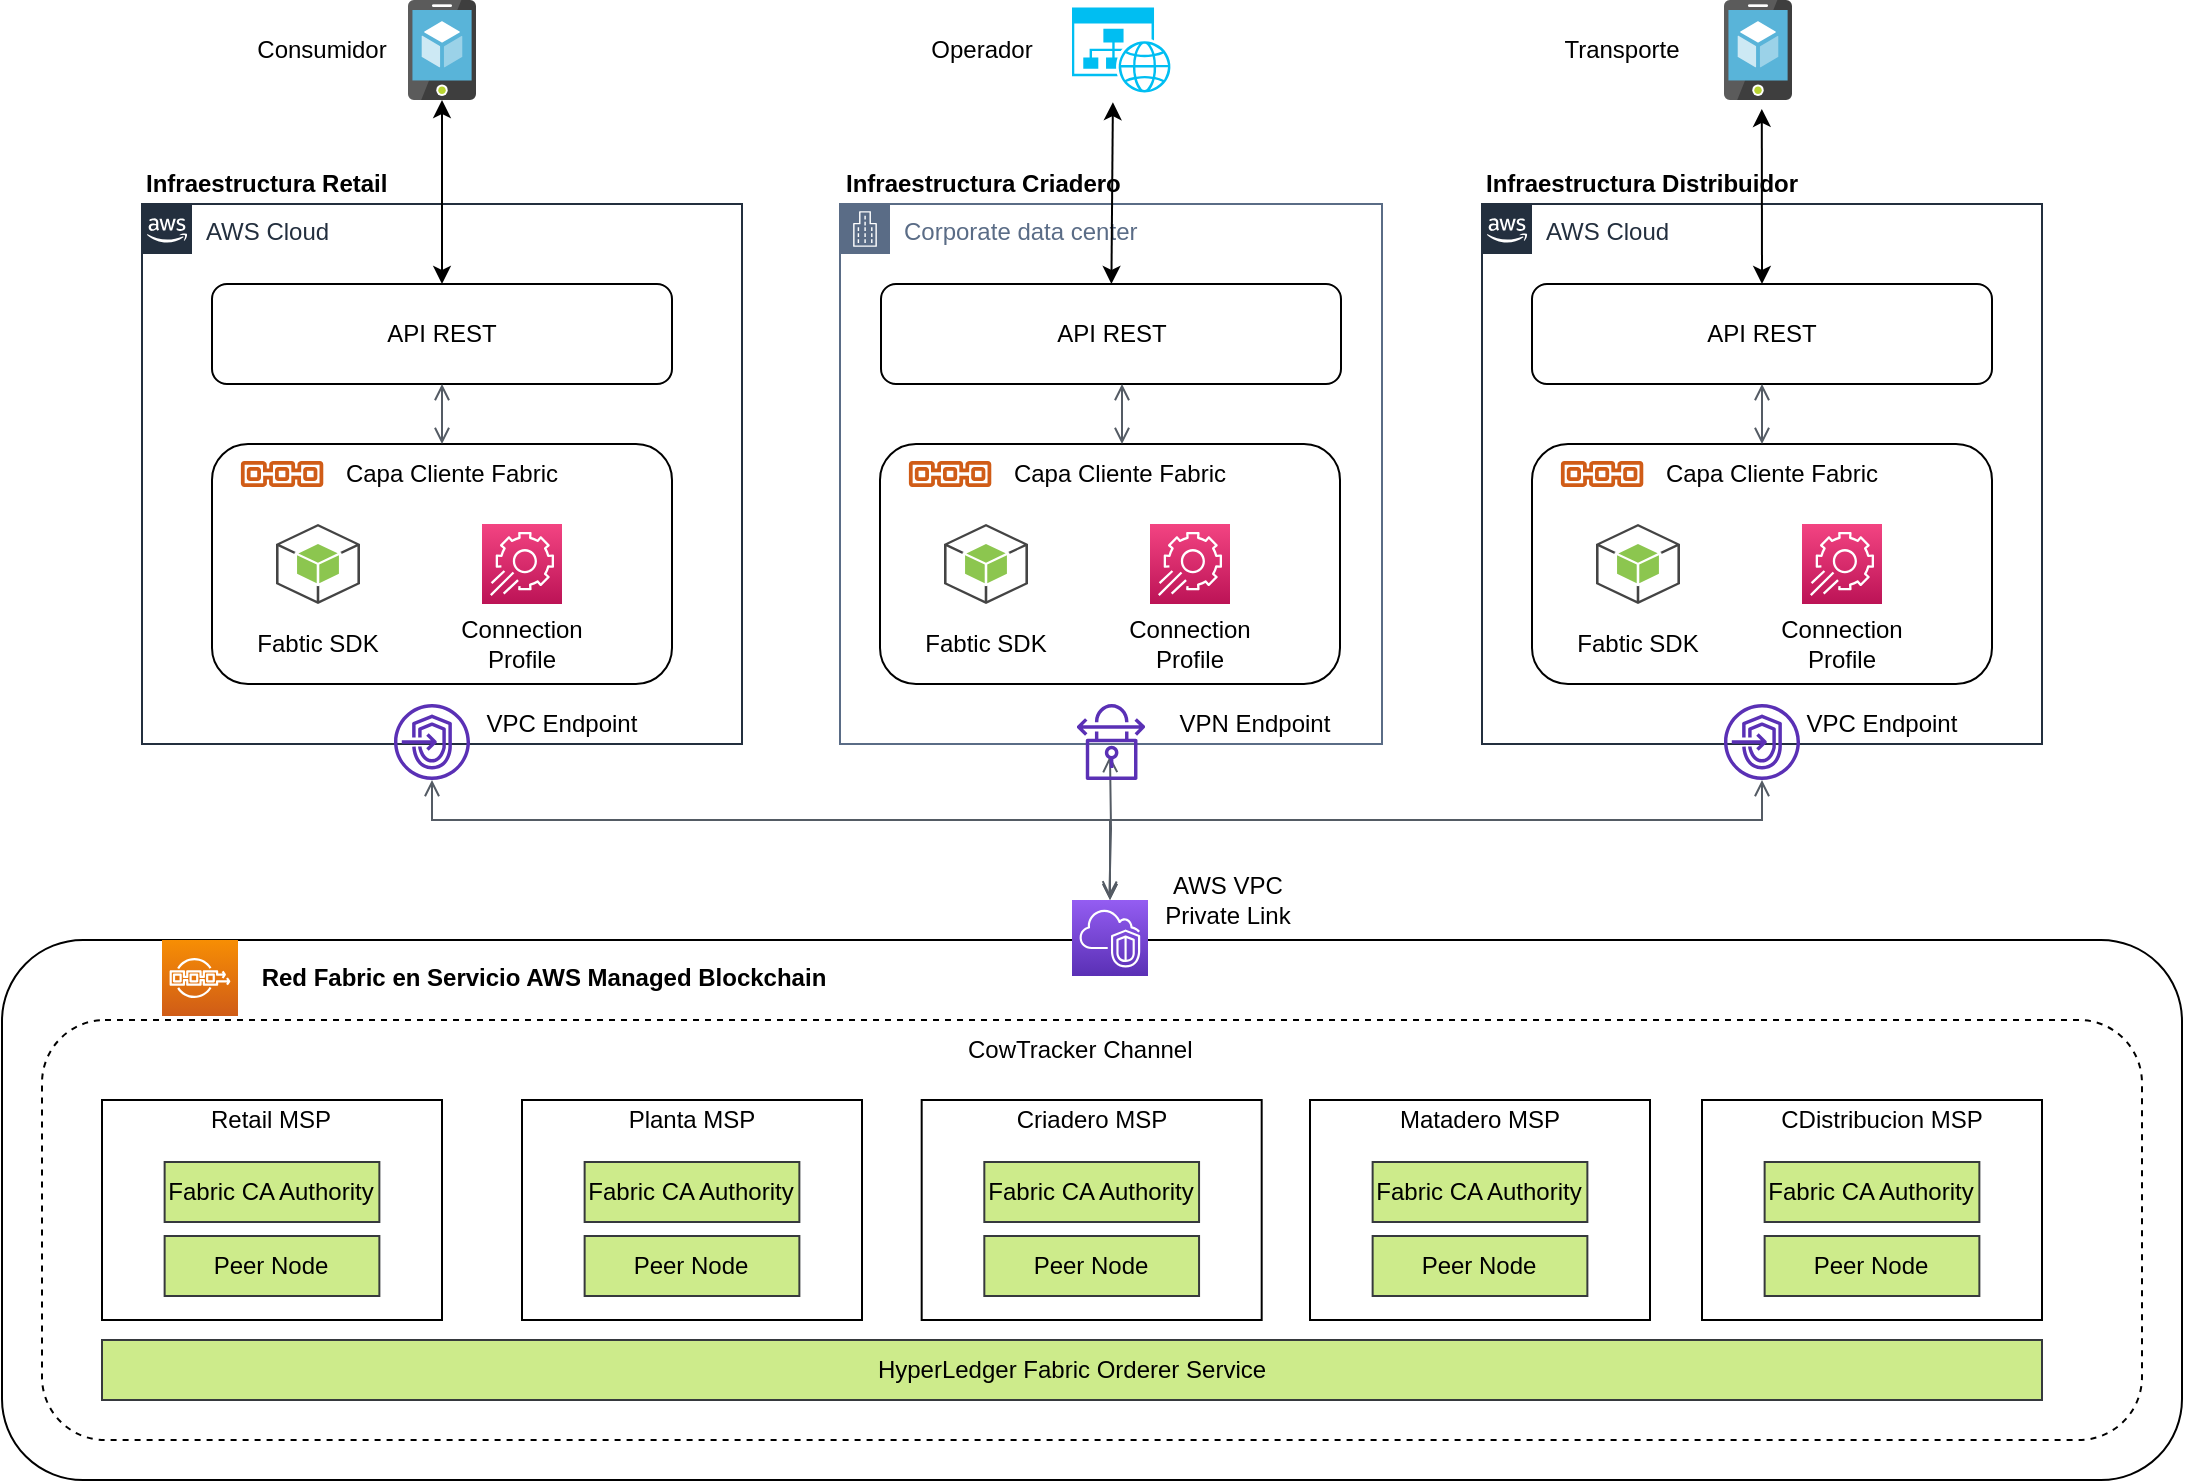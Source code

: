 <mxfile version="13.11.0" type="github" pages="2">
  <diagram id="HzLn4FYFpN_FvYp7WBm2" name="Arquitectura General">
    <mxGraphModel dx="1570" dy="1045" grid="1" gridSize="10" guides="1" tooltips="1" connect="1" arrows="1" fold="1" page="1" pageScale="1" pageWidth="1169" pageHeight="827" math="0" shadow="0">
      <root>
        <mxCell id="0" />
        <mxCell id="1" parent="0" />
        <mxCell id="-Fwa0vPbUQEvVlFkUtLG-30" value="AWS Cloud" style="points=[[0,0],[0.25,0],[0.5,0],[0.75,0],[1,0],[1,0.25],[1,0.5],[1,0.75],[1,1],[0.75,1],[0.5,1],[0.25,1],[0,1],[0,0.75],[0,0.5],[0,0.25]];outlineConnect=0;gradientColor=none;html=1;whiteSpace=wrap;fontSize=12;fontStyle=0;shape=mxgraph.aws4.group;grIcon=mxgraph.aws4.group_aws_cloud_alt;strokeColor=#232F3E;fillColor=none;verticalAlign=top;align=left;spacingLeft=30;fontColor=#232F3E;dashed=0;" parent="1" vertex="1">
          <mxGeometry x="110" y="112" width="300" height="270" as="geometry" />
        </mxCell>
        <mxCell id="-Fwa0vPbUQEvVlFkUtLG-2" value="" style="rounded=1;whiteSpace=wrap;html=1;" parent="1" vertex="1">
          <mxGeometry x="40" y="480" width="1090" height="270" as="geometry" />
        </mxCell>
        <mxCell id="-Fwa0vPbUQEvVlFkUtLG-1" value="" style="outlineConnect=0;fontColor=#232F3E;gradientColor=#F78E04;gradientDirection=north;fillColor=#D05C17;strokeColor=#ffffff;dashed=0;verticalLabelPosition=bottom;verticalAlign=top;align=center;html=1;fontSize=12;fontStyle=0;aspect=fixed;shape=mxgraph.aws4.resourceIcon;resIcon=mxgraph.aws4.managed_blockchain;" parent="1" vertex="1">
          <mxGeometry x="120" y="480" width="38" height="38" as="geometry" />
        </mxCell>
        <mxCell id="-Fwa0vPbUQEvVlFkUtLG-3" value="Red Fabric en Servicio AWS Managed Blockchain" style="text;html=1;strokeColor=none;fillColor=none;align=center;verticalAlign=middle;whiteSpace=wrap;rounded=0;fontStyle=1" parent="1" vertex="1">
          <mxGeometry x="150" y="489" width="322" height="20" as="geometry" />
        </mxCell>
        <mxCell id="-Fwa0vPbUQEvVlFkUtLG-4" value="" style="rounded=1;whiteSpace=wrap;html=1;dashed=1;" parent="1" vertex="1">
          <mxGeometry x="60" y="520" width="1050" height="210" as="geometry" />
        </mxCell>
        <mxCell id="-Fwa0vPbUQEvVlFkUtLG-5" value="CowTracker Channel" style="text;html=1;strokeColor=none;fillColor=none;align=left;verticalAlign=middle;whiteSpace=wrap;rounded=0;dashed=1;" parent="1" vertex="1">
          <mxGeometry x="521" y="525" width="149" height="20" as="geometry" />
        </mxCell>
        <mxCell id="-Fwa0vPbUQEvVlFkUtLG-11" value="" style="group" parent="1" vertex="1" connectable="0">
          <mxGeometry x="90" y="560" width="170" height="110" as="geometry" />
        </mxCell>
        <mxCell id="-Fwa0vPbUQEvVlFkUtLG-6" value="" style="rounded=0;whiteSpace=wrap;html=1;align=left;" parent="-Fwa0vPbUQEvVlFkUtLG-11" vertex="1">
          <mxGeometry width="170" height="110" as="geometry" />
        </mxCell>
        <mxCell id="-Fwa0vPbUQEvVlFkUtLG-7" value="Retail MSP" style="text;html=1;strokeColor=none;fillColor=none;align=center;verticalAlign=middle;whiteSpace=wrap;rounded=0;" parent="-Fwa0vPbUQEvVlFkUtLG-11" vertex="1">
          <mxGeometry x="51.447" width="67.105" height="20" as="geometry" />
        </mxCell>
        <mxCell id="-Fwa0vPbUQEvVlFkUtLG-8" value="Fabric CA Authority" style="rounded=0;whiteSpace=wrap;html=1;align=center;fillColor=#cdeb8b;strokeColor=#36393d;" parent="-Fwa0vPbUQEvVlFkUtLG-11" vertex="1">
          <mxGeometry x="31.316" y="31" width="107.368" height="30" as="geometry" />
        </mxCell>
        <mxCell id="-Fwa0vPbUQEvVlFkUtLG-9" value="Peer Node" style="rounded=0;whiteSpace=wrap;html=1;align=center;fillColor=#cdeb8b;strokeColor=#36393d;" parent="-Fwa0vPbUQEvVlFkUtLG-11" vertex="1">
          <mxGeometry x="31.316" y="68" width="107.368" height="30" as="geometry" />
        </mxCell>
        <mxCell id="-Fwa0vPbUQEvVlFkUtLG-13" value="" style="group" parent="1" vertex="1" connectable="0">
          <mxGeometry x="300" y="560" width="170" height="110" as="geometry" />
        </mxCell>
        <mxCell id="-Fwa0vPbUQEvVlFkUtLG-14" value="" style="rounded=0;whiteSpace=wrap;html=1;align=left;" parent="-Fwa0vPbUQEvVlFkUtLG-13" vertex="1">
          <mxGeometry width="170" height="110" as="geometry" />
        </mxCell>
        <mxCell id="-Fwa0vPbUQEvVlFkUtLG-15" value="Planta MSP" style="text;html=1;strokeColor=none;fillColor=none;align=center;verticalAlign=middle;whiteSpace=wrap;rounded=0;" parent="-Fwa0vPbUQEvVlFkUtLG-13" vertex="1">
          <mxGeometry x="39.145" width="91.711" height="20" as="geometry" />
        </mxCell>
        <mxCell id="-Fwa0vPbUQEvVlFkUtLG-16" value="Fabric CA Authority" style="rounded=0;whiteSpace=wrap;html=1;align=center;fillColor=#cdeb8b;strokeColor=#36393d;" parent="-Fwa0vPbUQEvVlFkUtLG-13" vertex="1">
          <mxGeometry x="31.316" y="31" width="107.368" height="30" as="geometry" />
        </mxCell>
        <mxCell id="-Fwa0vPbUQEvVlFkUtLG-17" value="Peer Node" style="rounded=0;whiteSpace=wrap;html=1;align=center;fillColor=#cdeb8b;strokeColor=#36393d;" parent="-Fwa0vPbUQEvVlFkUtLG-13" vertex="1">
          <mxGeometry x="31.316" y="68" width="107.368" height="30" as="geometry" />
        </mxCell>
        <mxCell id="-Fwa0vPbUQEvVlFkUtLG-18" value="" style="group" parent="1" vertex="1" connectable="0">
          <mxGeometry x="660" y="560" width="170" height="110" as="geometry" />
        </mxCell>
        <mxCell id="-Fwa0vPbUQEvVlFkUtLG-19" value="" style="rounded=0;whiteSpace=wrap;html=1;align=left;" parent="-Fwa0vPbUQEvVlFkUtLG-18" vertex="1">
          <mxGeometry x="34" width="170" height="110" as="geometry" />
        </mxCell>
        <mxCell id="-Fwa0vPbUQEvVlFkUtLG-20" value="Matadero MSP" style="text;html=1;strokeColor=none;fillColor=none;align=center;verticalAlign=middle;whiteSpace=wrap;rounded=0;" parent="-Fwa0vPbUQEvVlFkUtLG-18" vertex="1">
          <mxGeometry x="73.145" width="91.711" height="20" as="geometry" />
        </mxCell>
        <mxCell id="-Fwa0vPbUQEvVlFkUtLG-21" value="Fabric CA Authority" style="rounded=0;whiteSpace=wrap;html=1;align=center;fillColor=#cdeb8b;strokeColor=#36393d;" parent="-Fwa0vPbUQEvVlFkUtLG-18" vertex="1">
          <mxGeometry x="65.316" y="31" width="107.368" height="30" as="geometry" />
        </mxCell>
        <mxCell id="-Fwa0vPbUQEvVlFkUtLG-22" value="Peer Node" style="rounded=0;whiteSpace=wrap;html=1;align=center;fillColor=#cdeb8b;strokeColor=#36393d;" parent="-Fwa0vPbUQEvVlFkUtLG-18" vertex="1">
          <mxGeometry x="65.316" y="68" width="107.368" height="30" as="geometry" />
        </mxCell>
        <mxCell id="s21eSt1wn9aEw8yrep5h-1" value="" style="group" vertex="1" connectable="0" parent="-Fwa0vPbUQEvVlFkUtLG-18">
          <mxGeometry x="-160.158" width="170" height="110" as="geometry" />
        </mxCell>
        <mxCell id="s21eSt1wn9aEw8yrep5h-2" value="" style="rounded=0;whiteSpace=wrap;html=1;align=left;" vertex="1" parent="s21eSt1wn9aEw8yrep5h-1">
          <mxGeometry width="170" height="110" as="geometry" />
        </mxCell>
        <mxCell id="s21eSt1wn9aEw8yrep5h-3" value="Criadero MSP" style="text;html=1;strokeColor=none;fillColor=none;align=center;verticalAlign=middle;whiteSpace=wrap;rounded=0;" vertex="1" parent="s21eSt1wn9aEw8yrep5h-1">
          <mxGeometry x="39.145" width="91.711" height="20" as="geometry" />
        </mxCell>
        <mxCell id="s21eSt1wn9aEw8yrep5h-4" value="Fabric CA Authority" style="rounded=0;whiteSpace=wrap;html=1;align=center;fillColor=#cdeb8b;strokeColor=#36393d;" vertex="1" parent="s21eSt1wn9aEw8yrep5h-1">
          <mxGeometry x="31.316" y="31" width="107.368" height="30" as="geometry" />
        </mxCell>
        <mxCell id="s21eSt1wn9aEw8yrep5h-5" value="Peer Node" style="rounded=0;whiteSpace=wrap;html=1;align=center;fillColor=#cdeb8b;strokeColor=#36393d;" vertex="1" parent="s21eSt1wn9aEw8yrep5h-1">
          <mxGeometry x="31.316" y="68" width="107.368" height="30" as="geometry" />
        </mxCell>
        <mxCell id="-Fwa0vPbUQEvVlFkUtLG-23" value="HyperLedger Fabric Orderer Service" style="rounded=0;whiteSpace=wrap;html=1;align=center;fillColor=#cdeb8b;strokeColor=#36393d;" parent="1" vertex="1">
          <mxGeometry x="90" y="680" width="970" height="30" as="geometry" />
        </mxCell>
        <mxCell id="-Fwa0vPbUQEvVlFkUtLG-29" value="Infraestructura Retail" style="text;html=1;strokeColor=none;fillColor=none;align=left;verticalAlign=middle;whiteSpace=wrap;rounded=0;fontStyle=1" parent="1" vertex="1">
          <mxGeometry x="110" y="92" width="210" height="20" as="geometry" />
        </mxCell>
        <mxCell id="-Fwa0vPbUQEvVlFkUtLG-33" value="Corporate data center" style="points=[[0,0],[0.25,0],[0.5,0],[0.75,0],[1,0],[1,0.25],[1,0.5],[1,0.75],[1,1],[0.75,1],[0.5,1],[0.25,1],[0,1],[0,0.75],[0,0.5],[0,0.25]];outlineConnect=0;gradientColor=none;html=1;whiteSpace=wrap;fontSize=12;fontStyle=0;shape=mxgraph.aws4.group;grIcon=mxgraph.aws4.group_corporate_data_center;strokeColor=#5A6C86;fillColor=none;verticalAlign=top;align=left;spacingLeft=30;fontColor=#5A6C86;dashed=0;" parent="1" vertex="1">
          <mxGeometry x="459" y="112" width="271" height="270" as="geometry" />
        </mxCell>
        <mxCell id="-Fwa0vPbUQEvVlFkUtLG-34" value="AWS Cloud" style="points=[[0,0],[0.25,0],[0.5,0],[0.75,0],[1,0],[1,0.25],[1,0.5],[1,0.75],[1,1],[0.75,1],[0.5,1],[0.25,1],[0,1],[0,0.75],[0,0.5],[0,0.25]];outlineConnect=0;gradientColor=none;html=1;whiteSpace=wrap;fontSize=12;fontStyle=0;shape=mxgraph.aws4.group;grIcon=mxgraph.aws4.group_aws_cloud_alt;strokeColor=#232F3E;fillColor=none;verticalAlign=top;align=left;spacingLeft=30;fontColor=#232F3E;dashed=0;" parent="1" vertex="1">
          <mxGeometry x="780" y="112" width="280" height="270" as="geometry" />
        </mxCell>
        <mxCell id="-Fwa0vPbUQEvVlFkUtLG-38" value="" style="aspect=fixed;html=1;points=[];align=center;image;fontSize=12;image=img/lib/mscae/App_Service_Mobile_App.svg;" parent="1" vertex="1">
          <mxGeometry x="243" y="10" width="34" height="50" as="geometry" />
        </mxCell>
        <mxCell id="-Fwa0vPbUQEvVlFkUtLG-40" value="API REST" style="rounded=1;whiteSpace=wrap;html=1;align=center;" parent="1" vertex="1">
          <mxGeometry x="145" y="152" width="230" height="50" as="geometry" />
        </mxCell>
        <mxCell id="-Fwa0vPbUQEvVlFkUtLG-55" value="" style="group" parent="1" vertex="1" connectable="0">
          <mxGeometry x="145" y="232" width="230" height="120" as="geometry" />
        </mxCell>
        <mxCell id="-Fwa0vPbUQEvVlFkUtLG-50" value="" style="rounded=1;whiteSpace=wrap;html=1;align=center;" parent="-Fwa0vPbUQEvVlFkUtLG-55" vertex="1">
          <mxGeometry width="230" height="120" as="geometry" />
        </mxCell>
        <mxCell id="-Fwa0vPbUQEvVlFkUtLG-43" value="" style="outlineConnect=0;dashed=0;verticalLabelPosition=bottom;verticalAlign=top;align=center;html=1;shape=mxgraph.aws3.android;fillColor=#8CC64F;gradientColor=none;" parent="-Fwa0vPbUQEvVlFkUtLG-55" vertex="1">
          <mxGeometry x="32" y="40" width="42" height="40" as="geometry" />
        </mxCell>
        <mxCell id="-Fwa0vPbUQEvVlFkUtLG-44" value="" style="outlineConnect=0;fontColor=#232F3E;gradientColor=#F34482;gradientDirection=north;fillColor=#BC1356;strokeColor=#ffffff;dashed=0;verticalLabelPosition=bottom;verticalAlign=top;align=center;html=1;fontSize=12;fontStyle=0;aspect=fixed;shape=mxgraph.aws4.resourceIcon;resIcon=mxgraph.aws4.app_config;" parent="-Fwa0vPbUQEvVlFkUtLG-55" vertex="1">
          <mxGeometry x="135" y="40" width="40" height="40" as="geometry" />
        </mxCell>
        <mxCell id="-Fwa0vPbUQEvVlFkUtLG-45" value="Fabtic SDK" style="text;html=1;strokeColor=none;fillColor=none;align=center;verticalAlign=middle;whiteSpace=wrap;rounded=0;" parent="-Fwa0vPbUQEvVlFkUtLG-55" vertex="1">
          <mxGeometry x="13" y="90" width="80" height="20" as="geometry" />
        </mxCell>
        <mxCell id="-Fwa0vPbUQEvVlFkUtLG-46" value="Connection Profile" style="text;html=1;strokeColor=none;fillColor=none;align=center;verticalAlign=middle;whiteSpace=wrap;rounded=0;" parent="-Fwa0vPbUQEvVlFkUtLG-55" vertex="1">
          <mxGeometry x="115" y="90" width="80" height="20" as="geometry" />
        </mxCell>
        <mxCell id="-Fwa0vPbUQEvVlFkUtLG-51" value="Capa Cliente Fabric" style="text;html=1;strokeColor=none;fillColor=none;align=center;verticalAlign=middle;whiteSpace=wrap;rounded=0;" parent="-Fwa0vPbUQEvVlFkUtLG-55" vertex="1">
          <mxGeometry x="40" y="5" width="160" height="20" as="geometry" />
        </mxCell>
        <mxCell id="-Fwa0vPbUQEvVlFkUtLG-52" value="" style="outlineConnect=0;fontColor=#232F3E;gradientColor=none;fillColor=#D05C17;strokeColor=none;dashed=0;verticalLabelPosition=bottom;verticalAlign=top;align=center;html=1;fontSize=12;fontStyle=0;aspect=fixed;shape=mxgraph.aws4.blockchain_resource;" parent="-Fwa0vPbUQEvVlFkUtLG-55" vertex="1">
          <mxGeometry x="13" y="8.5" width="44.09" height="13" as="geometry" />
        </mxCell>
        <mxCell id="-Fwa0vPbUQEvVlFkUtLG-56" value="" style="group" parent="1" vertex="1" connectable="0">
          <mxGeometry x="479" y="232" width="230" height="120" as="geometry" />
        </mxCell>
        <mxCell id="-Fwa0vPbUQEvVlFkUtLG-57" value="" style="rounded=1;whiteSpace=wrap;html=1;align=center;" parent="-Fwa0vPbUQEvVlFkUtLG-56" vertex="1">
          <mxGeometry width="230" height="120" as="geometry" />
        </mxCell>
        <mxCell id="-Fwa0vPbUQEvVlFkUtLG-58" value="" style="outlineConnect=0;dashed=0;verticalLabelPosition=bottom;verticalAlign=top;align=center;html=1;shape=mxgraph.aws3.android;fillColor=#8CC64F;gradientColor=none;" parent="-Fwa0vPbUQEvVlFkUtLG-56" vertex="1">
          <mxGeometry x="32" y="40" width="42" height="40" as="geometry" />
        </mxCell>
        <mxCell id="-Fwa0vPbUQEvVlFkUtLG-59" value="" style="outlineConnect=0;fontColor=#232F3E;gradientColor=#F34482;gradientDirection=north;fillColor=#BC1356;strokeColor=#ffffff;dashed=0;verticalLabelPosition=bottom;verticalAlign=top;align=center;html=1;fontSize=12;fontStyle=0;aspect=fixed;shape=mxgraph.aws4.resourceIcon;resIcon=mxgraph.aws4.app_config;" parent="-Fwa0vPbUQEvVlFkUtLG-56" vertex="1">
          <mxGeometry x="135" y="40" width="40" height="40" as="geometry" />
        </mxCell>
        <mxCell id="-Fwa0vPbUQEvVlFkUtLG-60" value="Fabtic SDK" style="text;html=1;strokeColor=none;fillColor=none;align=center;verticalAlign=middle;whiteSpace=wrap;rounded=0;" parent="-Fwa0vPbUQEvVlFkUtLG-56" vertex="1">
          <mxGeometry x="13" y="90" width="80" height="20" as="geometry" />
        </mxCell>
        <mxCell id="-Fwa0vPbUQEvVlFkUtLG-61" value="Connection Profile" style="text;html=1;strokeColor=none;fillColor=none;align=center;verticalAlign=middle;whiteSpace=wrap;rounded=0;" parent="-Fwa0vPbUQEvVlFkUtLG-56" vertex="1">
          <mxGeometry x="115" y="90" width="80" height="20" as="geometry" />
        </mxCell>
        <mxCell id="-Fwa0vPbUQEvVlFkUtLG-62" value="Capa Cliente Fabric" style="text;html=1;strokeColor=none;fillColor=none;align=center;verticalAlign=middle;whiteSpace=wrap;rounded=0;" parent="-Fwa0vPbUQEvVlFkUtLG-56" vertex="1">
          <mxGeometry x="40" y="5" width="160" height="20" as="geometry" />
        </mxCell>
        <mxCell id="-Fwa0vPbUQEvVlFkUtLG-63" value="" style="outlineConnect=0;fontColor=#232F3E;gradientColor=none;fillColor=#D05C17;strokeColor=none;dashed=0;verticalLabelPosition=bottom;verticalAlign=top;align=center;html=1;fontSize=12;fontStyle=0;aspect=fixed;shape=mxgraph.aws4.blockchain_resource;" parent="-Fwa0vPbUQEvVlFkUtLG-56" vertex="1">
          <mxGeometry x="13" y="8.5" width="44.09" height="13" as="geometry" />
        </mxCell>
        <mxCell id="-Fwa0vPbUQEvVlFkUtLG-64" value="" style="group" parent="1" vertex="1" connectable="0">
          <mxGeometry x="805" y="232" width="230" height="120" as="geometry" />
        </mxCell>
        <mxCell id="-Fwa0vPbUQEvVlFkUtLG-65" value="" style="rounded=1;whiteSpace=wrap;html=1;align=center;" parent="-Fwa0vPbUQEvVlFkUtLG-64" vertex="1">
          <mxGeometry width="230" height="120" as="geometry" />
        </mxCell>
        <mxCell id="-Fwa0vPbUQEvVlFkUtLG-66" value="" style="outlineConnect=0;dashed=0;verticalLabelPosition=bottom;verticalAlign=top;align=center;html=1;shape=mxgraph.aws3.android;fillColor=#8CC64F;gradientColor=none;" parent="-Fwa0vPbUQEvVlFkUtLG-64" vertex="1">
          <mxGeometry x="32" y="40" width="42" height="40" as="geometry" />
        </mxCell>
        <mxCell id="-Fwa0vPbUQEvVlFkUtLG-67" value="" style="outlineConnect=0;fontColor=#232F3E;gradientColor=#F34482;gradientDirection=north;fillColor=#BC1356;strokeColor=#ffffff;dashed=0;verticalLabelPosition=bottom;verticalAlign=top;align=center;html=1;fontSize=12;fontStyle=0;aspect=fixed;shape=mxgraph.aws4.resourceIcon;resIcon=mxgraph.aws4.app_config;" parent="-Fwa0vPbUQEvVlFkUtLG-64" vertex="1">
          <mxGeometry x="135" y="40" width="40" height="40" as="geometry" />
        </mxCell>
        <mxCell id="-Fwa0vPbUQEvVlFkUtLG-68" value="Fabtic SDK" style="text;html=1;strokeColor=none;fillColor=none;align=center;verticalAlign=middle;whiteSpace=wrap;rounded=0;" parent="-Fwa0vPbUQEvVlFkUtLG-64" vertex="1">
          <mxGeometry x="13" y="90" width="80" height="20" as="geometry" />
        </mxCell>
        <mxCell id="-Fwa0vPbUQEvVlFkUtLG-69" value="Connection Profile" style="text;html=1;strokeColor=none;fillColor=none;align=center;verticalAlign=middle;whiteSpace=wrap;rounded=0;" parent="-Fwa0vPbUQEvVlFkUtLG-64" vertex="1">
          <mxGeometry x="115" y="90" width="80" height="20" as="geometry" />
        </mxCell>
        <mxCell id="-Fwa0vPbUQEvVlFkUtLG-70" value="Capa Cliente Fabric" style="text;html=1;strokeColor=none;fillColor=none;align=center;verticalAlign=middle;whiteSpace=wrap;rounded=0;" parent="-Fwa0vPbUQEvVlFkUtLG-64" vertex="1">
          <mxGeometry x="40" y="5" width="160" height="20" as="geometry" />
        </mxCell>
        <mxCell id="-Fwa0vPbUQEvVlFkUtLG-71" value="" style="outlineConnect=0;fontColor=#232F3E;gradientColor=none;fillColor=#D05C17;strokeColor=none;dashed=0;verticalLabelPosition=bottom;verticalAlign=top;align=center;html=1;fontSize=12;fontStyle=0;aspect=fixed;shape=mxgraph.aws4.blockchain_resource;" parent="-Fwa0vPbUQEvVlFkUtLG-64" vertex="1">
          <mxGeometry x="13" y="8.5" width="44.09" height="13" as="geometry" />
        </mxCell>
        <mxCell id="-Fwa0vPbUQEvVlFkUtLG-73" value="API REST" style="rounded=1;whiteSpace=wrap;html=1;align=center;" parent="1" vertex="1">
          <mxGeometry x="805" y="152" width="230" height="50" as="geometry" />
        </mxCell>
        <mxCell id="-Fwa0vPbUQEvVlFkUtLG-74" value="API REST" style="rounded=1;whiteSpace=wrap;html=1;align=center;" parent="1" vertex="1">
          <mxGeometry x="479.5" y="152" width="230" height="50" as="geometry" />
        </mxCell>
        <mxCell id="-Fwa0vPbUQEvVlFkUtLG-75" value="" style="outlineConnect=0;fontColor=#232F3E;gradientColor=#945DF2;gradientDirection=north;fillColor=#5A30B5;strokeColor=#ffffff;dashed=0;verticalLabelPosition=bottom;verticalAlign=top;align=center;html=1;fontSize=12;fontStyle=0;aspect=fixed;shape=mxgraph.aws4.resourceIcon;resIcon=mxgraph.aws4.vpc;" parent="1" vertex="1">
          <mxGeometry x="575" y="460" width="38" height="38" as="geometry" />
        </mxCell>
        <mxCell id="-Fwa0vPbUQEvVlFkUtLG-77" value="" style="outlineConnect=0;fontColor=#232F3E;gradientColor=none;fillColor=#5A30B5;strokeColor=none;dashed=0;verticalLabelPosition=bottom;verticalAlign=top;align=center;html=1;fontSize=12;fontStyle=0;aspect=fixed;pointerEvents=1;shape=mxgraph.aws4.endpoints;" parent="1" vertex="1">
          <mxGeometry x="236" y="362" width="38" height="38" as="geometry" />
        </mxCell>
        <mxCell id="-Fwa0vPbUQEvVlFkUtLG-79" value="" style="outlineConnect=0;fontColor=#232F3E;gradientColor=none;fillColor=#5A30B5;strokeColor=none;dashed=0;verticalLabelPosition=bottom;verticalAlign=top;align=center;html=1;fontSize=12;fontStyle=0;aspect=fixed;pointerEvents=1;shape=mxgraph.aws4.endpoints;" parent="1" vertex="1">
          <mxGeometry x="901" y="362" width="38" height="38" as="geometry" />
        </mxCell>
        <mxCell id="-Fwa0vPbUQEvVlFkUtLG-83" value="" style="edgeStyle=orthogonalEdgeStyle;html=1;endArrow=open;elbow=vertical;startArrow=open;startFill=0;endFill=0;strokeColor=#545B64;rounded=0;" parent="1" source="-Fwa0vPbUQEvVlFkUtLG-77" target="-Fwa0vPbUQEvVlFkUtLG-75" edge="1">
          <mxGeometry width="100" relative="1" as="geometry">
            <mxPoint x="490" y="270" as="sourcePoint" />
            <mxPoint x="450" y="400" as="targetPoint" />
            <Array as="points">
              <mxPoint x="255" y="420" />
              <mxPoint x="594" y="420" />
            </Array>
          </mxGeometry>
        </mxCell>
        <mxCell id="-Fwa0vPbUQEvVlFkUtLG-86" value="" style="edgeStyle=orthogonalEdgeStyle;html=1;endArrow=open;elbow=vertical;startArrow=open;startFill=0;endFill=0;strokeColor=#545B64;rounded=0;entryX=0.491;entryY=-0.033;entryDx=0;entryDy=0;entryPerimeter=0;" parent="1" target="-Fwa0vPbUQEvVlFkUtLG-75" edge="1">
          <mxGeometry width="100" relative="1" as="geometry">
            <mxPoint x="594.0" y="388" as="sourcePoint" />
            <mxPoint x="690" y="510" as="targetPoint" />
          </mxGeometry>
        </mxCell>
        <mxCell id="-Fwa0vPbUQEvVlFkUtLG-87" value="" style="edgeStyle=orthogonalEdgeStyle;html=1;endArrow=open;elbow=vertical;startArrow=open;startFill=0;endFill=0;strokeColor=#545B64;rounded=0;" parent="1" source="-Fwa0vPbUQEvVlFkUtLG-75" target="-Fwa0vPbUQEvVlFkUtLG-79" edge="1">
          <mxGeometry width="100" relative="1" as="geometry">
            <mxPoint x="590" y="510" as="sourcePoint" />
            <mxPoint x="690" y="510" as="targetPoint" />
            <Array as="points">
              <mxPoint x="594" y="420" />
              <mxPoint x="920" y="420" />
            </Array>
          </mxGeometry>
        </mxCell>
        <mxCell id="-Fwa0vPbUQEvVlFkUtLG-88" value="" style="outlineConnect=0;fontColor=#232F3E;gradientColor=none;fillColor=#5A30B5;strokeColor=none;dashed=0;verticalLabelPosition=bottom;verticalAlign=top;align=center;html=1;fontSize=12;fontStyle=0;aspect=fixed;pointerEvents=1;shape=mxgraph.aws4.vpn_connection;" parent="1" vertex="1">
          <mxGeometry x="577.45" y="362" width="34.1" height="38" as="geometry" />
        </mxCell>
        <mxCell id="-Fwa0vPbUQEvVlFkUtLG-90" value="" style="endArrow=classic;startArrow=classic;html=1;entryX=0.5;entryY=0;entryDx=0;entryDy=0;" parent="1" source="-Fwa0vPbUQEvVlFkUtLG-38" target="-Fwa0vPbUQEvVlFkUtLG-40" edge="1">
          <mxGeometry width="50" height="50" relative="1" as="geometry">
            <mxPoint x="530" y="350" as="sourcePoint" />
            <mxPoint x="580" y="300" as="targetPoint" />
          </mxGeometry>
        </mxCell>
        <mxCell id="-Fwa0vPbUQEvVlFkUtLG-91" value="" style="edgeStyle=orthogonalEdgeStyle;html=1;endArrow=open;elbow=vertical;startArrow=open;startFill=0;endFill=0;strokeColor=#545B64;rounded=0;exitX=0.5;exitY=1;exitDx=0;exitDy=0;" parent="1" source="-Fwa0vPbUQEvVlFkUtLG-40" edge="1">
          <mxGeometry width="100" relative="1" as="geometry">
            <mxPoint x="500" y="342" as="sourcePoint" />
            <mxPoint x="260" y="232" as="targetPoint" />
          </mxGeometry>
        </mxCell>
        <mxCell id="-Fwa0vPbUQEvVlFkUtLG-96" value="" style="edgeStyle=orthogonalEdgeStyle;html=1;endArrow=open;elbow=vertical;startArrow=open;startFill=0;endFill=0;strokeColor=#545B64;rounded=0;exitX=0.5;exitY=1;exitDx=0;exitDy=0;" parent="1" edge="1">
          <mxGeometry width="100" relative="1" as="geometry">
            <mxPoint x="600" y="202" as="sourcePoint" />
            <mxPoint x="600" y="232" as="targetPoint" />
          </mxGeometry>
        </mxCell>
        <mxCell id="-Fwa0vPbUQEvVlFkUtLG-97" value="" style="edgeStyle=orthogonalEdgeStyle;html=1;endArrow=open;elbow=vertical;startArrow=open;startFill=0;endFill=0;strokeColor=#545B64;rounded=0;exitX=0.5;exitY=1;exitDx=0;exitDy=0;" parent="1" edge="1">
          <mxGeometry width="100" relative="1" as="geometry">
            <mxPoint x="920" y="202" as="sourcePoint" />
            <mxPoint x="920" y="232" as="targetPoint" />
          </mxGeometry>
        </mxCell>
        <mxCell id="-Fwa0vPbUQEvVlFkUtLG-99" value="" style="endArrow=classic;startArrow=classic;html=1;entryX=0.572;entryY=1.022;entryDx=0;entryDy=0;entryPerimeter=0;" parent="1" source="-Fwa0vPbUQEvVlFkUtLG-74" edge="1">
          <mxGeometry width="50" height="50" relative="1" as="geometry">
            <mxPoint x="1000" y="50" as="sourcePoint" />
            <mxPoint x="595.448" y="61.1" as="targetPoint" />
          </mxGeometry>
        </mxCell>
        <mxCell id="-Fwa0vPbUQEvVlFkUtLG-100" value="Infraestructura Criadero" style="text;html=1;strokeColor=none;fillColor=none;align=left;verticalAlign=middle;whiteSpace=wrap;rounded=0;fontStyle=1" parent="1" vertex="1">
          <mxGeometry x="460" y="92" width="239" height="20" as="geometry" />
        </mxCell>
        <mxCell id="-Fwa0vPbUQEvVlFkUtLG-101" value="Infraestructura Distribuidor" style="text;html=1;strokeColor=none;fillColor=none;align=left;verticalAlign=middle;whiteSpace=wrap;rounded=0;fontStyle=1" parent="1" vertex="1">
          <mxGeometry x="780" y="92" width="245" height="20" as="geometry" />
        </mxCell>
        <mxCell id="-Fwa0vPbUQEvVlFkUtLG-102" value="AWS VPC Private Link" style="text;html=1;strokeColor=none;fillColor=none;align=center;verticalAlign=middle;whiteSpace=wrap;rounded=0;" parent="1" vertex="1">
          <mxGeometry x="613" y="450" width="80" height="20" as="geometry" />
        </mxCell>
        <mxCell id="-Fwa0vPbUQEvVlFkUtLG-104" value="VPC Endpoint" style="text;html=1;strokeColor=none;fillColor=none;align=center;verticalAlign=middle;whiteSpace=wrap;rounded=0;" parent="1" vertex="1">
          <mxGeometry x="940" y="362" width="80" height="20" as="geometry" />
        </mxCell>
        <mxCell id="-Fwa0vPbUQEvVlFkUtLG-105" value="VPC Endpoint" style="text;html=1;strokeColor=none;fillColor=none;align=center;verticalAlign=middle;whiteSpace=wrap;rounded=0;" parent="1" vertex="1">
          <mxGeometry x="280" y="362" width="80" height="20" as="geometry" />
        </mxCell>
        <mxCell id="-Fwa0vPbUQEvVlFkUtLG-106" value="VPN Endpoint" style="text;html=1;strokeColor=none;fillColor=none;align=center;verticalAlign=middle;whiteSpace=wrap;rounded=0;" parent="1" vertex="1">
          <mxGeometry x="622.5" y="362" width="87" height="20" as="geometry" />
        </mxCell>
        <mxCell id="-Fwa0vPbUQEvVlFkUtLG-107" value="Consumidor" style="text;html=1;strokeColor=none;fillColor=none;align=center;verticalAlign=middle;whiteSpace=wrap;rounded=0;" parent="1" vertex="1">
          <mxGeometry x="180" y="25" width="40" height="20" as="geometry" />
        </mxCell>
        <mxCell id="s21eSt1wn9aEw8yrep5h-6" value="" style="group" vertex="1" connectable="0" parent="1">
          <mxGeometry x="890" y="560" width="170" height="110" as="geometry" />
        </mxCell>
        <mxCell id="s21eSt1wn9aEw8yrep5h-7" value="" style="rounded=0;whiteSpace=wrap;html=1;align=left;" vertex="1" parent="s21eSt1wn9aEw8yrep5h-6">
          <mxGeometry width="170" height="110" as="geometry" />
        </mxCell>
        <mxCell id="s21eSt1wn9aEw8yrep5h-8" value="CDistribucion MSP" style="text;html=1;strokeColor=none;fillColor=none;align=center;verticalAlign=middle;whiteSpace=wrap;rounded=0;" vertex="1" parent="s21eSt1wn9aEw8yrep5h-6">
          <mxGeometry x="30" width="120" height="20" as="geometry" />
        </mxCell>
        <mxCell id="s21eSt1wn9aEw8yrep5h-9" value="Fabric CA Authority" style="rounded=0;whiteSpace=wrap;html=1;align=center;fillColor=#cdeb8b;strokeColor=#36393d;" vertex="1" parent="s21eSt1wn9aEw8yrep5h-6">
          <mxGeometry x="31.316" y="31" width="107.368" height="30" as="geometry" />
        </mxCell>
        <mxCell id="s21eSt1wn9aEw8yrep5h-10" value="Peer Node" style="rounded=0;whiteSpace=wrap;html=1;align=center;fillColor=#cdeb8b;strokeColor=#36393d;" vertex="1" parent="s21eSt1wn9aEw8yrep5h-6">
          <mxGeometry x="31.316" y="68" width="107.368" height="30" as="geometry" />
        </mxCell>
        <mxCell id="xjXCA4nqGSD4v4mPtyrm-1" value="Operador" style="text;html=1;strokeColor=none;fillColor=none;align=center;verticalAlign=middle;whiteSpace=wrap;rounded=0;" vertex="1" parent="1">
          <mxGeometry x="510" y="25" width="40" height="20" as="geometry" />
        </mxCell>
        <mxCell id="xjXCA4nqGSD4v4mPtyrm-3" value="" style="aspect=fixed;html=1;points=[];align=center;image;fontSize=12;image=img/lib/mscae/App_Service_Mobile_App.svg;" vertex="1" parent="1">
          <mxGeometry x="901" y="10" width="34" height="50" as="geometry" />
        </mxCell>
        <mxCell id="xjXCA4nqGSD4v4mPtyrm-5" value="Transporte" style="text;html=1;strokeColor=none;fillColor=none;align=center;verticalAlign=middle;whiteSpace=wrap;rounded=0;" vertex="1" parent="1">
          <mxGeometry x="830" y="25" width="40" height="20" as="geometry" />
        </mxCell>
        <mxCell id="xjXCA4nqGSD4v4mPtyrm-8" value="" style="endArrow=classic;startArrow=classic;html=1;entryX=0.556;entryY=1.089;entryDx=0;entryDy=0;entryPerimeter=0;exitX=0.5;exitY=0;exitDx=0;exitDy=0;" edge="1" parent="1" source="-Fwa0vPbUQEvVlFkUtLG-73" target="xjXCA4nqGSD4v4mPtyrm-3">
          <mxGeometry width="50" height="50" relative="1" as="geometry">
            <mxPoint x="979.164" y="162" as="sourcePoint" />
            <mxPoint x="979.908" y="71.1" as="targetPoint" />
          </mxGeometry>
        </mxCell>
        <mxCell id="xjXCA4nqGSD4v4mPtyrm-13" value="" style="verticalLabelPosition=bottom;html=1;verticalAlign=top;align=center;strokeColor=none;fillColor=#00BEF2;shape=mxgraph.azure.website_generic;pointerEvents=1;" vertex="1" parent="1">
          <mxGeometry x="575" y="13.75" width="50" height="42.5" as="geometry" />
        </mxCell>
      </root>
    </mxGraphModel>
  </diagram>
  <diagram id="qGLn1z04eAX1R8JOLs9Q" name="Smart Contract">
    <mxGraphModel dx="942" dy="627" grid="1" gridSize="10" guides="1" tooltips="1" connect="1" arrows="1" fold="1" page="1" pageScale="1" pageWidth="1169" pageHeight="827" math="0" shadow="0">
      <root>
        <mxCell id="BVQQjjN4b8m3aSFn7_dt-0" />
        <mxCell id="BVQQjjN4b8m3aSFn7_dt-1" parent="BVQQjjN4b8m3aSFn7_dt-0" />
        <mxCell id="BVQQjjN4b8m3aSFn7_dt-5" value="Cowtracker" style="swimlane;fontStyle=1;align=center;verticalAlign=top;childLayout=stackLayout;horizontal=1;startSize=26;horizontalStack=0;resizeParent=1;resizeParentMax=0;resizeLast=0;collapsible=1;marginBottom=0;fontSize=14;" parent="BVQQjjN4b8m3aSFn7_dt-1" vertex="1">
          <mxGeometry x="110" y="60" width="220" height="86" as="geometry" />
        </mxCell>
        <mxCell id="BVQQjjN4b8m3aSFn7_dt-6" value="+ Rup: String&#xa;+ IdCriadero : String&#xa;" style="text;strokeColor=none;fillColor=none;align=left;verticalAlign=top;spacingLeft=4;spacingRight=4;overflow=hidden;rotatable=0;points=[[0,0.5],[1,0.5]];portConstraint=eastwest;" parent="BVQQjjN4b8m3aSFn7_dt-5" vertex="1">
          <mxGeometry y="26" width="220" height="26" as="geometry" />
        </mxCell>
        <mxCell id="BVQQjjN4b8m3aSFn7_dt-7" value="" style="line;strokeWidth=1;fillColor=none;align=left;verticalAlign=middle;spacingTop=-1;spacingLeft=3;spacingRight=3;rotatable=0;labelPosition=right;points=[];portConstraint=eastwest;" parent="BVQQjjN4b8m3aSFn7_dt-5" vertex="1">
          <mxGeometry y="52" width="220" height="8" as="geometry" />
        </mxCell>
        <mxCell id="BVQQjjN4b8m3aSFn7_dt-8" value="+ method(type): type" style="text;strokeColor=none;fillColor=none;align=left;verticalAlign=top;spacingLeft=4;spacingRight=4;overflow=hidden;rotatable=0;points=[[0,0.5],[1,0.5]];portConstraint=eastwest;" parent="BVQQjjN4b8m3aSFn7_dt-5" vertex="1">
          <mxGeometry y="60" width="220" height="26" as="geometry" />
        </mxCell>
      </root>
    </mxGraphModel>
  </diagram>
</mxfile>
